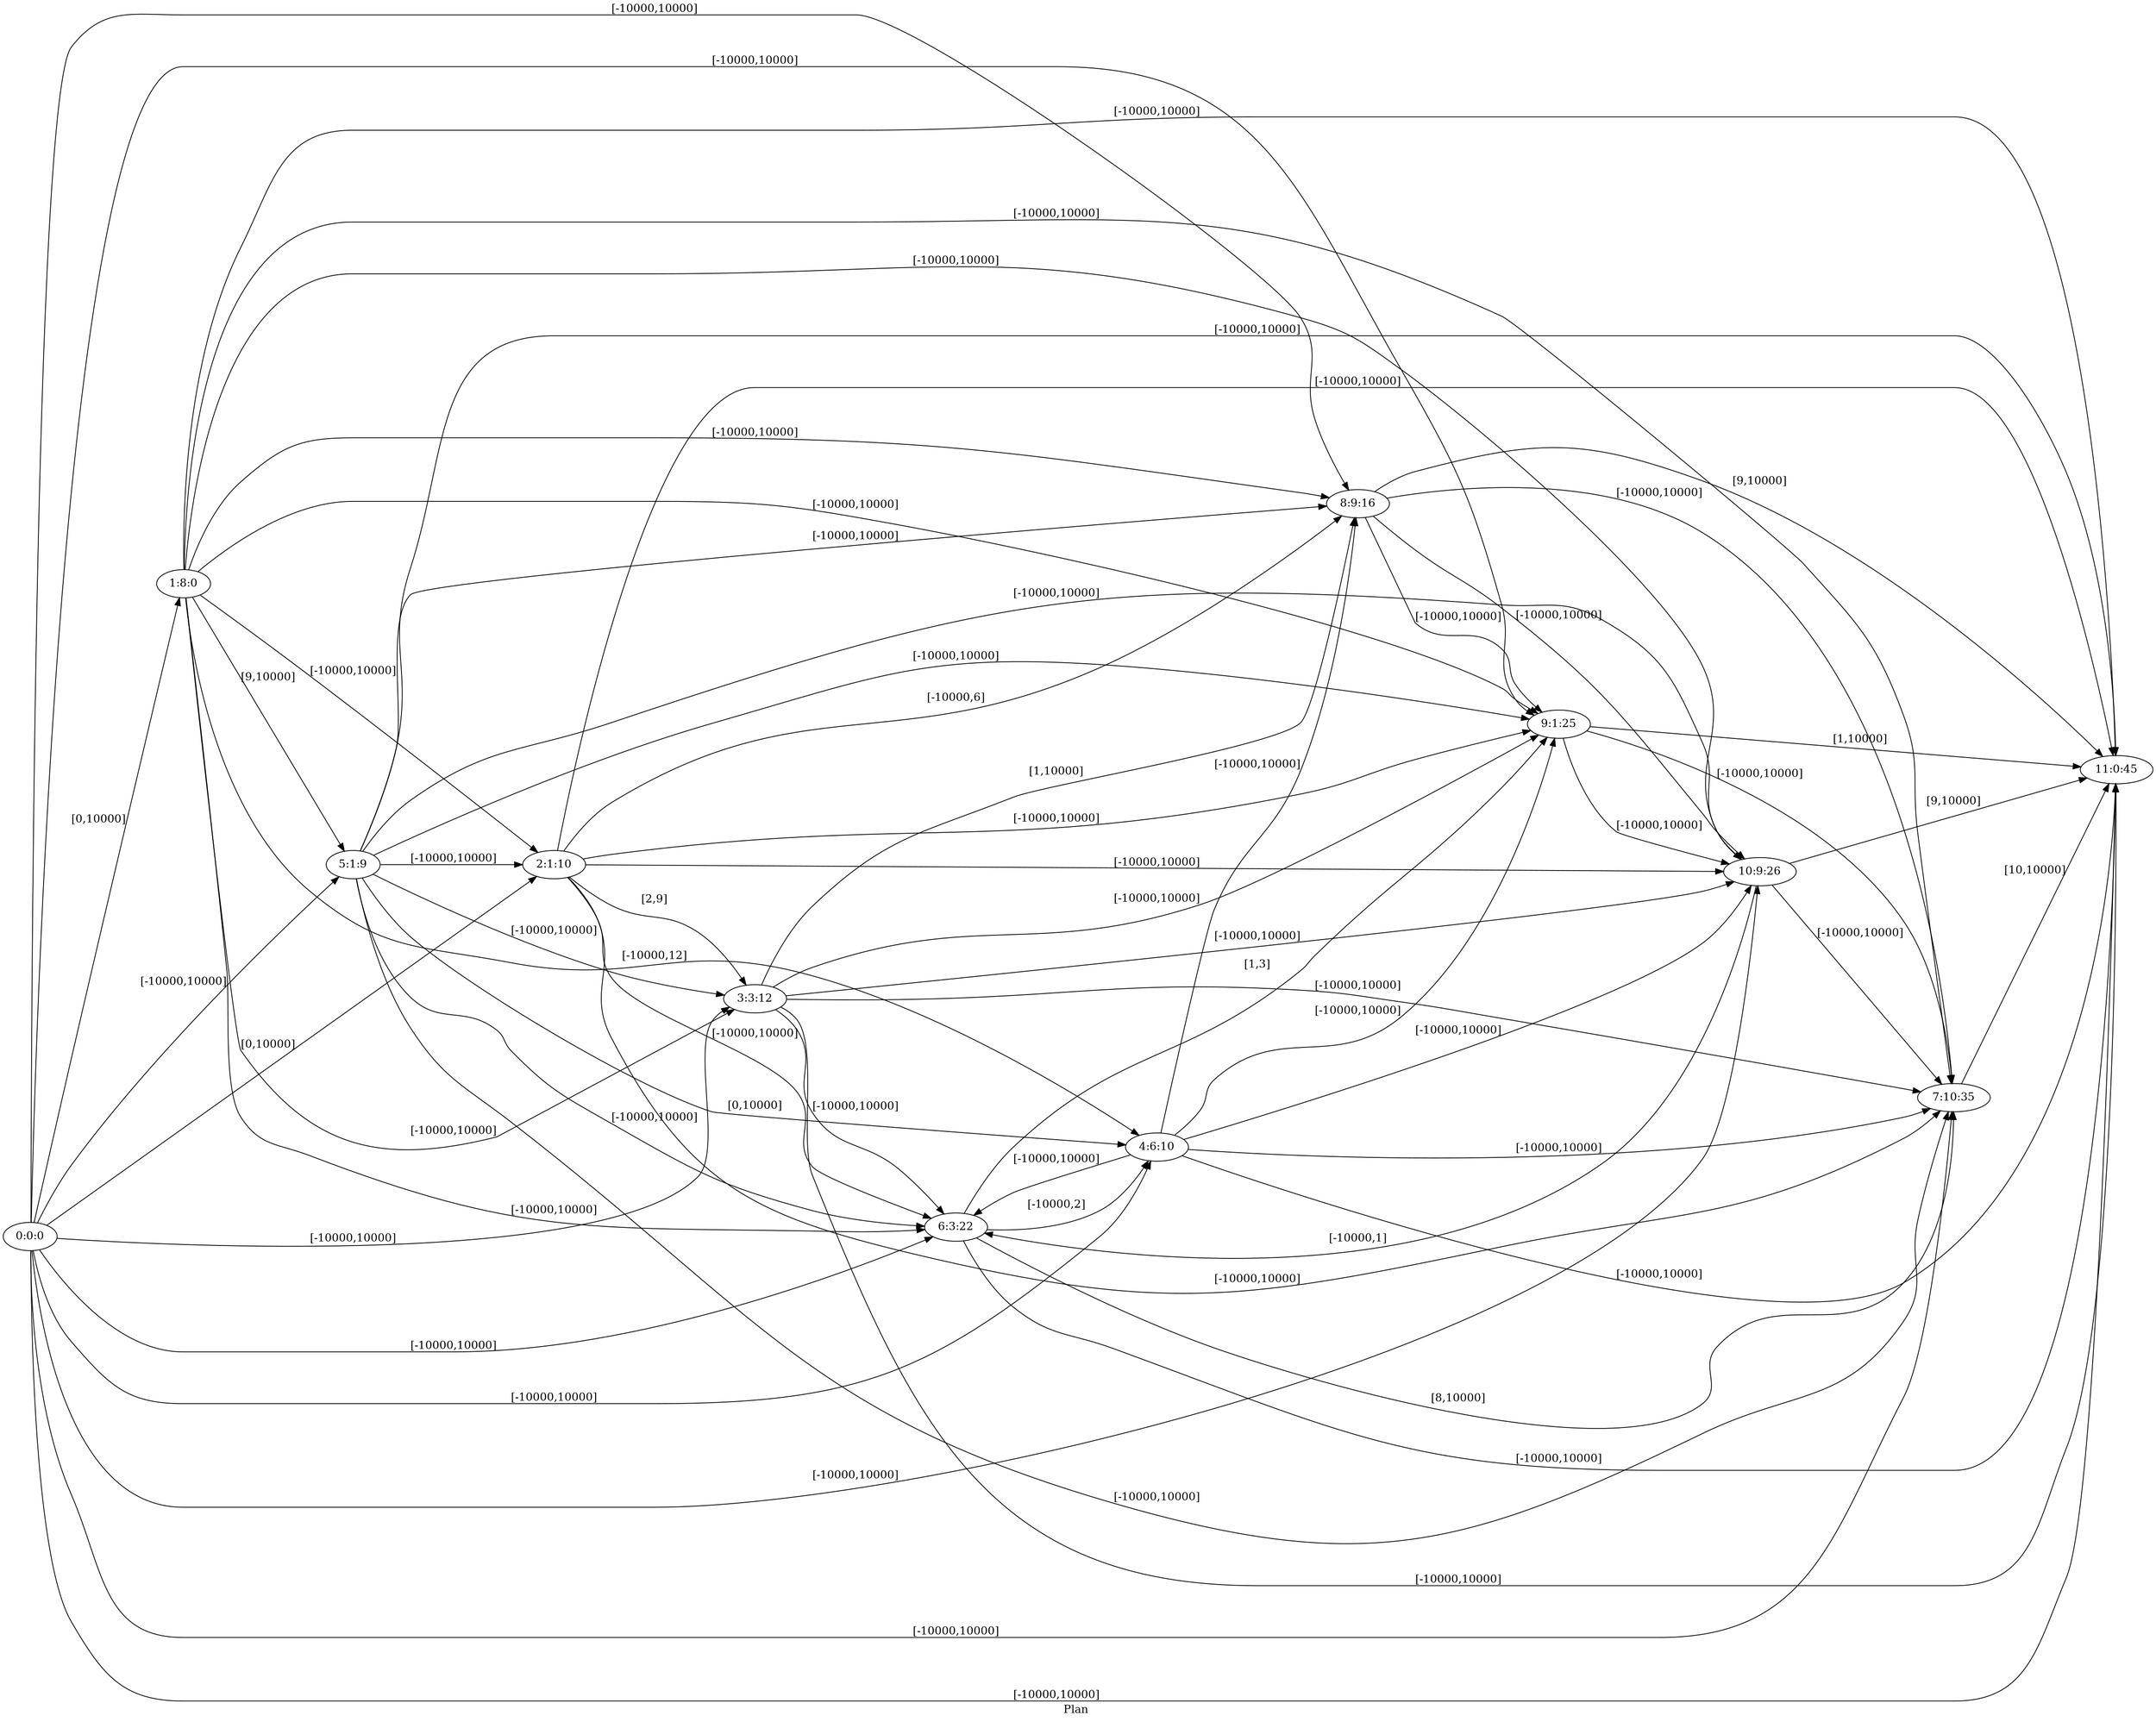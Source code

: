 digraph G {
 rankdir = LR;
 nodesep = .45; 
 size = 30;
label="Plan ";
 fldt = 0.503;
"0:0:0"->"1:8:0"[ label = "[0,10000]"];
"0:0:0"->"2:1:10"[ label = "[0,10000]"];
"0:0:0"->"3:3:12"[ label = "[-10000,10000]"];
"0:0:0"->"4:6:10"[ label = "[-10000,10000]"];
"0:0:0"->"5:1:9"[ label = "[-10000,10000]"];
"0:0:0"->"6:3:22"[ label = "[-10000,10000]"];
"0:0:0"->"7:10:35"[ label = "[-10000,10000]"];
"0:0:0"->"8:9:16"[ label = "[-10000,10000]"];
"0:0:0"->"9:1:25"[ label = "[-10000,10000]"];
"0:0:0"->"10:9:26"[ label = "[-10000,10000]"];
"0:0:0"->"11:0:45"[ label = "[-10000,10000]"];
"1:8:0"->"2:1:10"[ label = "[-10000,10000]"];
"1:8:0"->"3:3:12"[ label = "[-10000,10000]"];
"1:8:0"->"4:6:10"[ label = "[-10000,12]"];
"1:8:0"->"5:1:9"[ label = "[9,10000]"];
"1:8:0"->"6:3:22"[ label = "[-10000,10000]"];
"1:8:0"->"7:10:35"[ label = "[-10000,10000]"];
"1:8:0"->"8:9:16"[ label = "[-10000,10000]"];
"1:8:0"->"9:1:25"[ label = "[-10000,10000]"];
"1:8:0"->"10:9:26"[ label = "[-10000,10000]"];
"1:8:0"->"11:0:45"[ label = "[-10000,10000]"];
"2:1:10"->"3:3:12"[ label = "[2,9]"];
"2:1:10"->"6:3:22"[ label = "[-10000,10000]"];
"2:1:10"->"7:10:35"[ label = "[-10000,10000]"];
"2:1:10"->"8:9:16"[ label = "[-10000,6]"];
"2:1:10"->"9:1:25"[ label = "[-10000,10000]"];
"2:1:10"->"10:9:26"[ label = "[-10000,10000]"];
"2:1:10"->"11:0:45"[ label = "[-10000,10000]"];
"3:3:12"->"6:3:22"[ label = "[-10000,10000]"];
"3:3:12"->"7:10:35"[ label = "[-10000,10000]"];
"3:3:12"->"8:9:16"[ label = "[1,10000]"];
"3:3:12"->"9:1:25"[ label = "[-10000,10000]"];
"3:3:12"->"10:9:26"[ label = "[-10000,10000]"];
"3:3:12"->"11:0:45"[ label = "[-10000,10000]"];
"4:6:10"->"6:3:22"[ label = "[-10000,10000]"];
"4:6:10"->"7:10:35"[ label = "[-10000,10000]"];
"4:6:10"->"8:9:16"[ label = "[-10000,10000]"];
"4:6:10"->"9:1:25"[ label = "[-10000,10000]"];
"4:6:10"->"10:9:26"[ label = "[-10000,10000]"];
"4:6:10"->"11:0:45"[ label = "[-10000,10000]"];
"5:1:9"->"2:1:10"[ label = "[-10000,10000]"];
"5:1:9"->"3:3:12"[ label = "[-10000,10000]"];
"5:1:9"->"4:6:10"[ label = "[0,10000]"];
"5:1:9"->"6:3:22"[ label = "[-10000,10000]"];
"5:1:9"->"7:10:35"[ label = "[-10000,10000]"];
"5:1:9"->"8:9:16"[ label = "[-10000,10000]"];
"5:1:9"->"9:1:25"[ label = "[-10000,10000]"];
"5:1:9"->"10:9:26"[ label = "[-10000,10000]"];
"5:1:9"->"11:0:45"[ label = "[-10000,10000]"];
"6:3:22"->"4:6:10"[ label = "[-10000,2]"];
"6:3:22"->"7:10:35"[ label = "[8,10000]"];
"6:3:22"->"9:1:25"[ label = "[1,3]"];
"6:3:22"->"11:0:45"[ label = "[-10000,10000]"];
"7:10:35"->"11:0:45"[ label = "[10,10000]"];
"8:9:16"->"7:10:35"[ label = "[-10000,10000]"];
"8:9:16"->"9:1:25"[ label = "[-10000,10000]"];
"8:9:16"->"10:9:26"[ label = "[-10000,10000]"];
"8:9:16"->"11:0:45"[ label = "[9,10000]"];
"9:1:25"->"7:10:35"[ label = "[-10000,10000]"];
"9:1:25"->"10:9:26"[ label = "[-10000,10000]"];
"9:1:25"->"11:0:45"[ label = "[1,10000]"];
"10:9:26"->"6:3:22"[ label = "[-10000,1]"];
"10:9:26"->"7:10:35"[ label = "[-10000,10000]"];
"10:9:26"->"11:0:45"[ label = "[9,10000]"];
}
